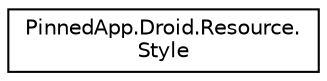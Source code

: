 digraph "Graphical Class Hierarchy"
{
  edge [fontname="Helvetica",fontsize="10",labelfontname="Helvetica",labelfontsize="10"];
  node [fontname="Helvetica",fontsize="10",shape=record];
  rankdir="LR";
  Node0 [label="PinnedApp.Droid.Resource.\lStyle",height=0.2,width=0.4,color="black", fillcolor="white", style="filled",URL="$class_pinned_app_1_1_droid_1_1_resource_1_1_style.html"];
}
